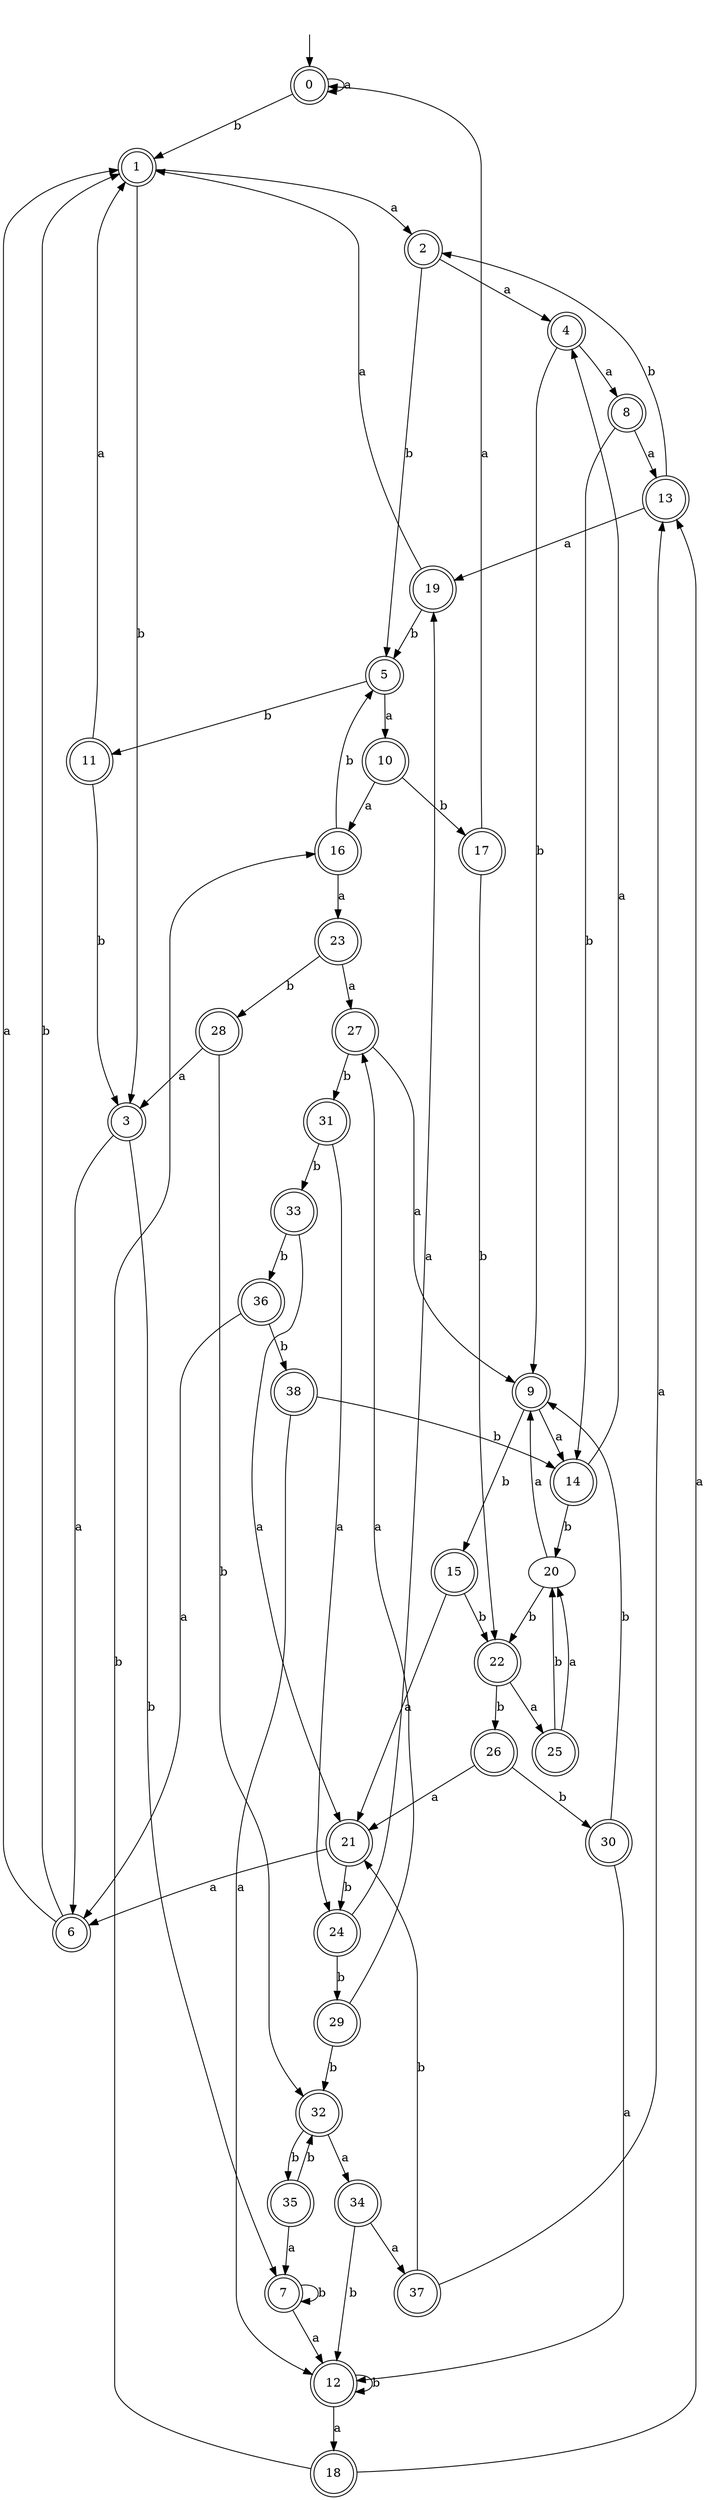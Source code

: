 digraph RandomDFA {
  __start0 [label="", shape=none];
  __start0 -> 0 [label=""];
  0 [shape=circle] [shape=doublecircle]
  0 -> 0 [label="a"]
  0 -> 1 [label="b"]
  1 [shape=doublecircle]
  1 -> 2 [label="a"]
  1 -> 3 [label="b"]
  2 [shape=doublecircle]
  2 -> 4 [label="a"]
  2 -> 5 [label="b"]
  3 [shape=doublecircle]
  3 -> 6 [label="a"]
  3 -> 7 [label="b"]
  4 [shape=doublecircle]
  4 -> 8 [label="a"]
  4 -> 9 [label="b"]
  5 [shape=doublecircle]
  5 -> 10 [label="a"]
  5 -> 11 [label="b"]
  6 [shape=doublecircle]
  6 -> 1 [label="a"]
  6 -> 1 [label="b"]
  7 [shape=doublecircle]
  7 -> 12 [label="a"]
  7 -> 7 [label="b"]
  8 [shape=doublecircle]
  8 -> 13 [label="a"]
  8 -> 14 [label="b"]
  9 [shape=doublecircle]
  9 -> 14 [label="a"]
  9 -> 15 [label="b"]
  10 [shape=doublecircle]
  10 -> 16 [label="a"]
  10 -> 17 [label="b"]
  11 [shape=doublecircle]
  11 -> 1 [label="a"]
  11 -> 3 [label="b"]
  12 [shape=doublecircle]
  12 -> 18 [label="a"]
  12 -> 12 [label="b"]
  13 [shape=doublecircle]
  13 -> 19 [label="a"]
  13 -> 2 [label="b"]
  14 [shape=doublecircle]
  14 -> 4 [label="a"]
  14 -> 20 [label="b"]
  15 [shape=doublecircle]
  15 -> 21 [label="a"]
  15 -> 22 [label="b"]
  16 [shape=doublecircle]
  16 -> 23 [label="a"]
  16 -> 5 [label="b"]
  17 [shape=doublecircle]
  17 -> 0 [label="a"]
  17 -> 22 [label="b"]
  18 [shape=doublecircle]
  18 -> 13 [label="a"]
  18 -> 16 [label="b"]
  19 [shape=doublecircle]
  19 -> 1 [label="a"]
  19 -> 5 [label="b"]
  20
  20 -> 9 [label="a"]
  20 -> 22 [label="b"]
  21 [shape=doublecircle]
  21 -> 6 [label="a"]
  21 -> 24 [label="b"]
  22 [shape=doublecircle]
  22 -> 25 [label="a"]
  22 -> 26 [label="b"]
  23 [shape=doublecircle]
  23 -> 27 [label="a"]
  23 -> 28 [label="b"]
  24 [shape=doublecircle]
  24 -> 19 [label="a"]
  24 -> 29 [label="b"]
  25 [shape=doublecircle]
  25 -> 20 [label="a"]
  25 -> 20 [label="b"]
  26 [shape=doublecircle]
  26 -> 21 [label="a"]
  26 -> 30 [label="b"]
  27 [shape=doublecircle]
  27 -> 9 [label="a"]
  27 -> 31 [label="b"]
  28 [shape=doublecircle]
  28 -> 3 [label="a"]
  28 -> 32 [label="b"]
  29 [shape=doublecircle]
  29 -> 27 [label="a"]
  29 -> 32 [label="b"]
  30 [shape=doublecircle]
  30 -> 12 [label="a"]
  30 -> 9 [label="b"]
  31 [shape=doublecircle]
  31 -> 24 [label="a"]
  31 -> 33 [label="b"]
  32 [shape=doublecircle]
  32 -> 34 [label="a"]
  32 -> 35 [label="b"]
  33 [shape=doublecircle]
  33 -> 21 [label="a"]
  33 -> 36 [label="b"]
  34 [shape=doublecircle]
  34 -> 37 [label="a"]
  34 -> 12 [label="b"]
  35 [shape=doublecircle]
  35 -> 7 [label="a"]
  35 -> 32 [label="b"]
  36 [shape=doublecircle]
  36 -> 6 [label="a"]
  36 -> 38 [label="b"]
  37 [shape=doublecircle]
  37 -> 13 [label="a"]
  37 -> 21 [label="b"]
  38 [shape=doublecircle]
  38 -> 12 [label="a"]
  38 -> 14 [label="b"]
}
